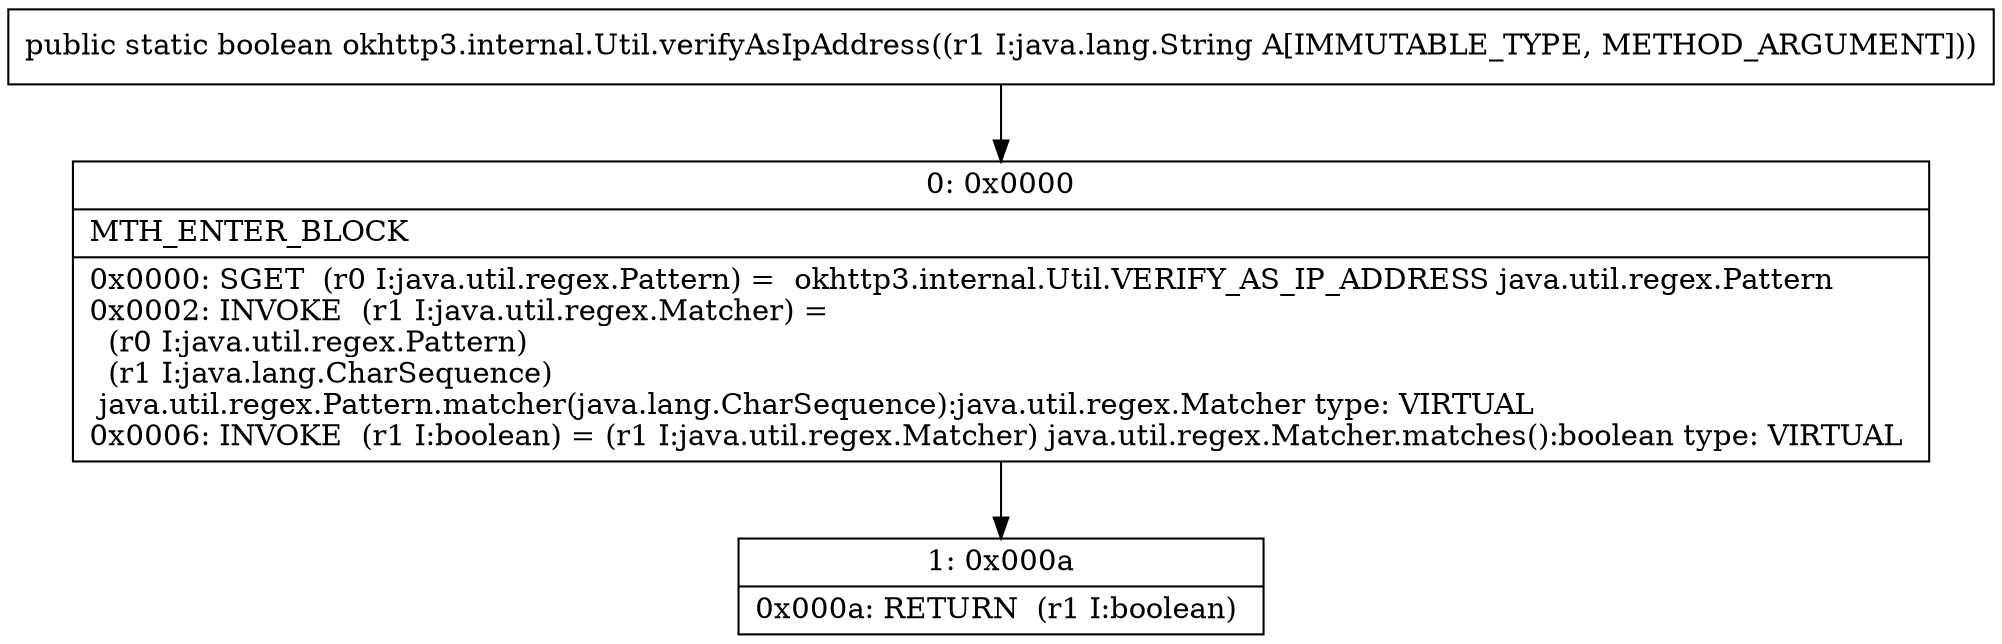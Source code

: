 digraph "CFG forokhttp3.internal.Util.verifyAsIpAddress(Ljava\/lang\/String;)Z" {
Node_0 [shape=record,label="{0\:\ 0x0000|MTH_ENTER_BLOCK\l|0x0000: SGET  (r0 I:java.util.regex.Pattern) =  okhttp3.internal.Util.VERIFY_AS_IP_ADDRESS java.util.regex.Pattern \l0x0002: INVOKE  (r1 I:java.util.regex.Matcher) = \l  (r0 I:java.util.regex.Pattern)\l  (r1 I:java.lang.CharSequence)\l java.util.regex.Pattern.matcher(java.lang.CharSequence):java.util.regex.Matcher type: VIRTUAL \l0x0006: INVOKE  (r1 I:boolean) = (r1 I:java.util.regex.Matcher) java.util.regex.Matcher.matches():boolean type: VIRTUAL \l}"];
Node_1 [shape=record,label="{1\:\ 0x000a|0x000a: RETURN  (r1 I:boolean) \l}"];
MethodNode[shape=record,label="{public static boolean okhttp3.internal.Util.verifyAsIpAddress((r1 I:java.lang.String A[IMMUTABLE_TYPE, METHOD_ARGUMENT])) }"];
MethodNode -> Node_0;
Node_0 -> Node_1;
}

